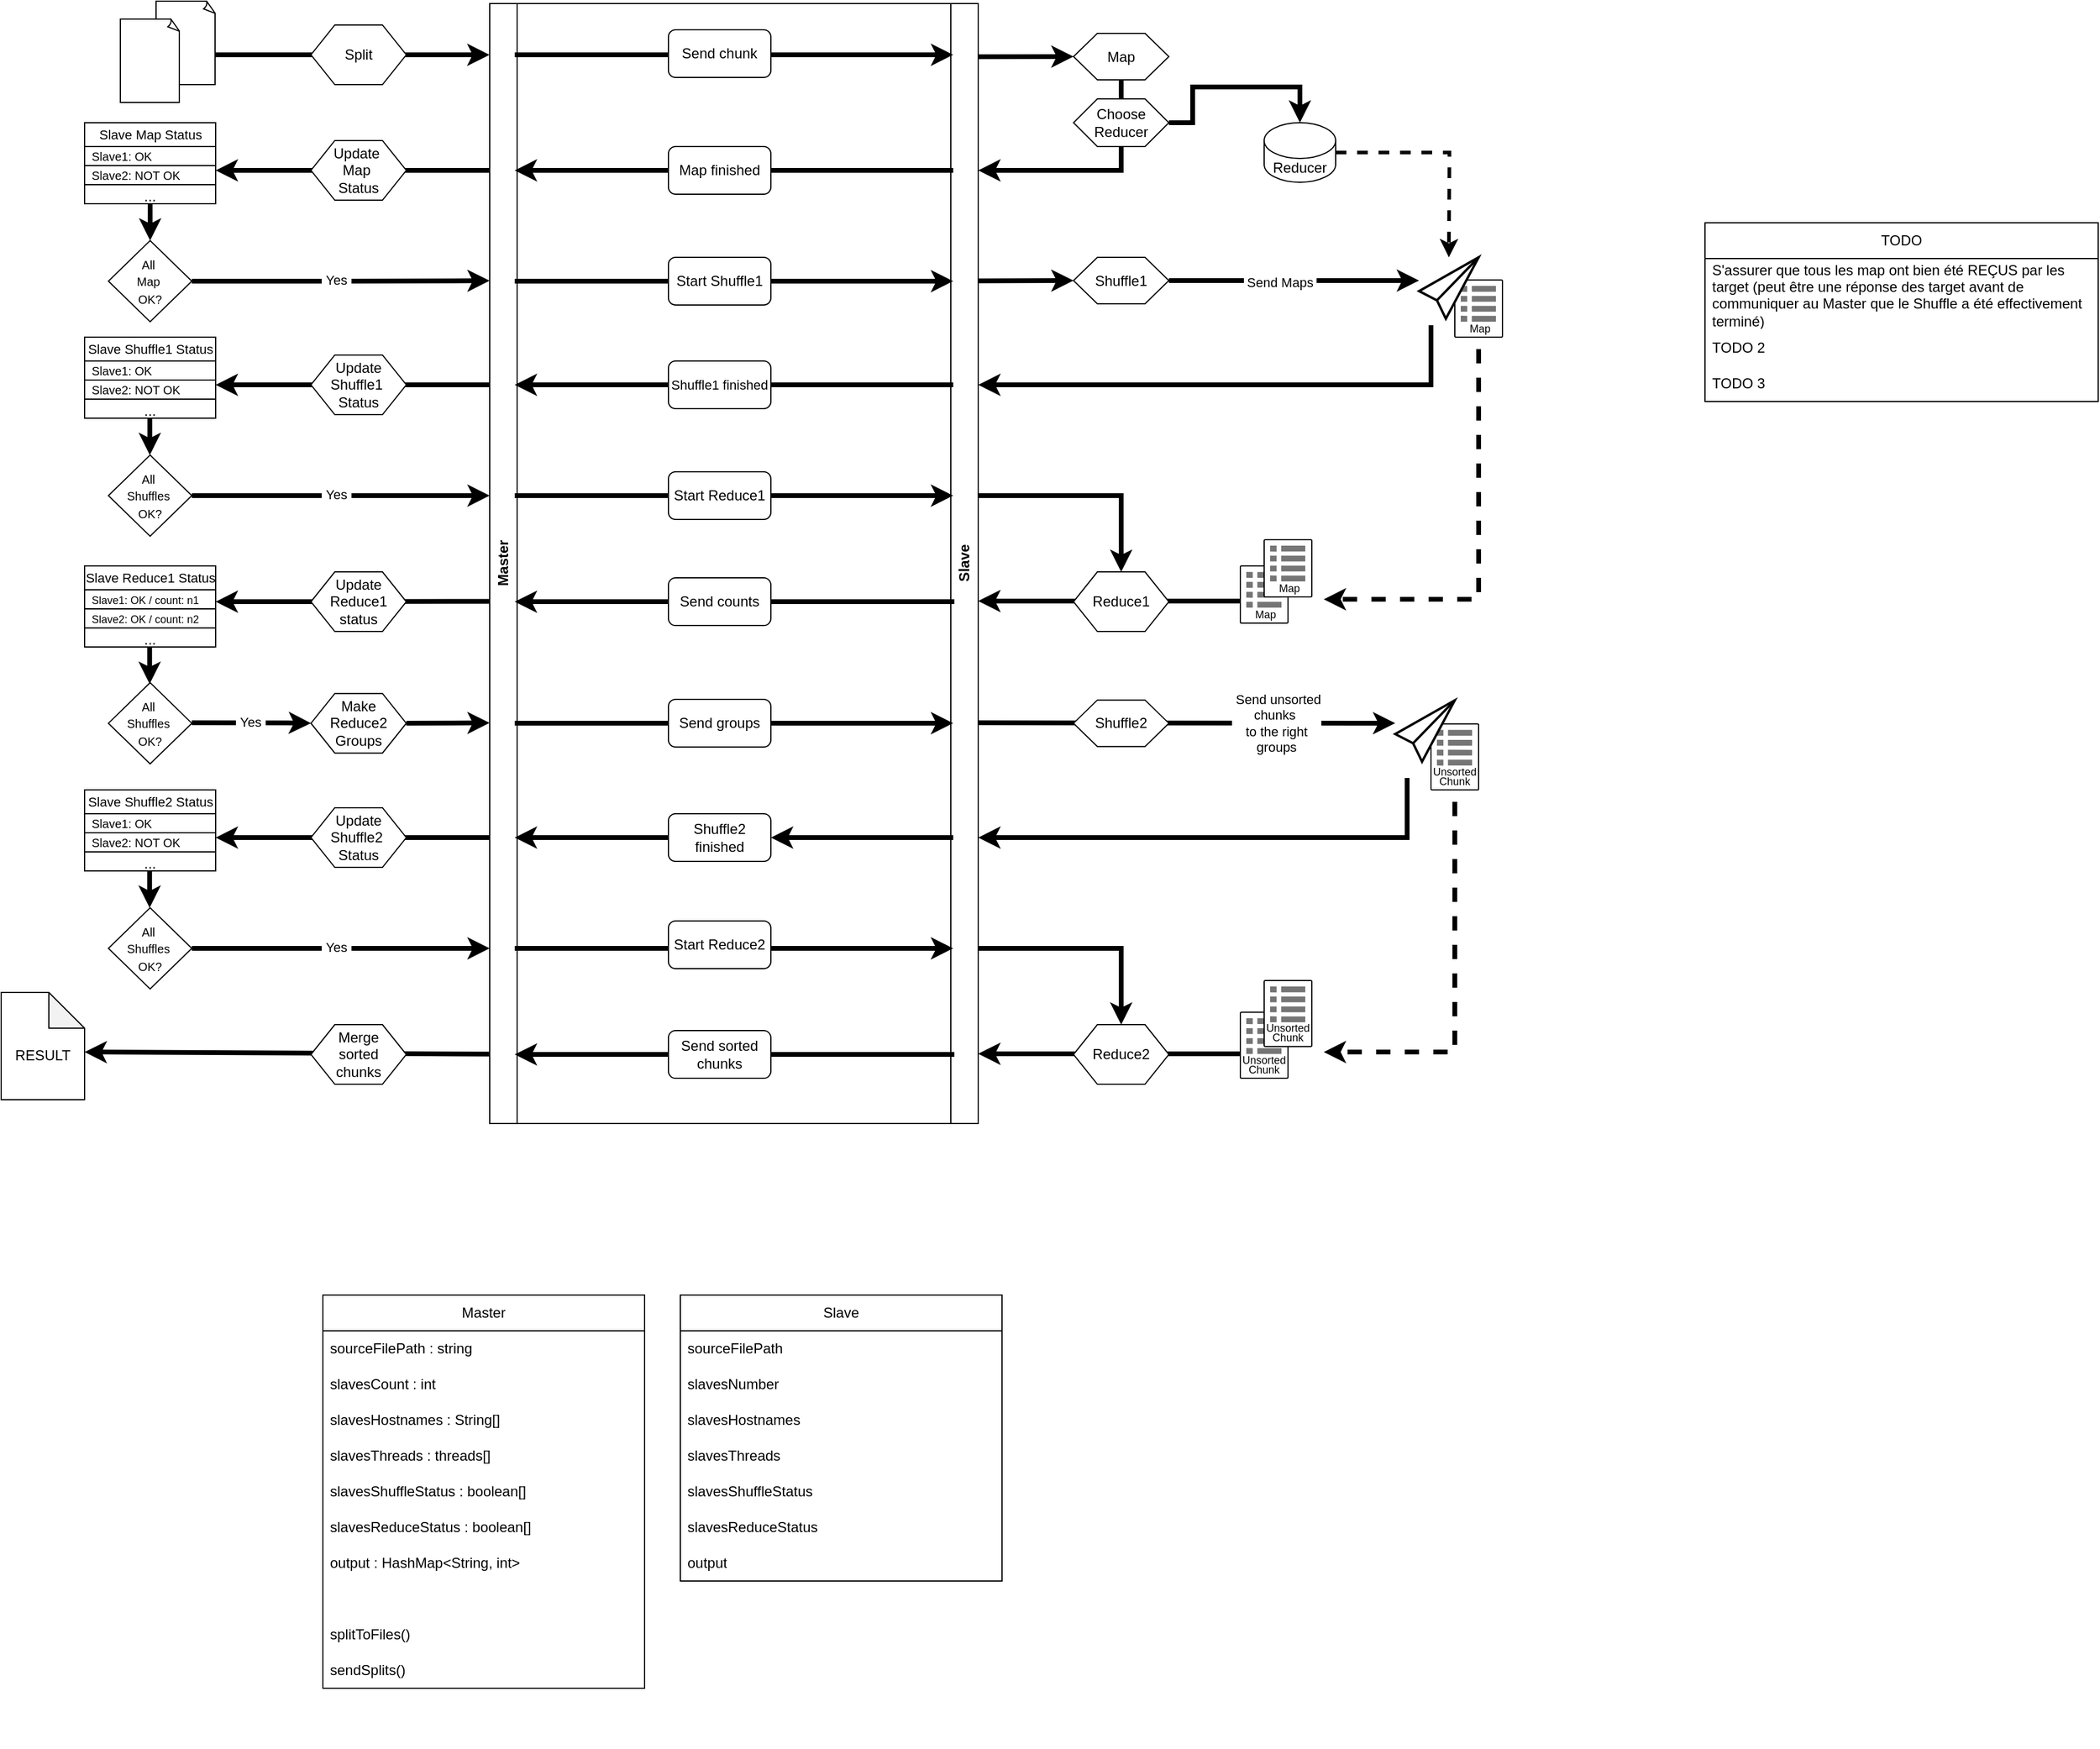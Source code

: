 <mxfile version="24.2.2" type="device">
  <diagram name="Page-1" id="cy9lTz2BtADd1XnLi5tj">
    <mxGraphModel dx="2261" dy="680" grid="1" gridSize="10" guides="1" tooltips="1" connect="1" arrows="1" fold="1" page="1" pageScale="1" pageWidth="827" pageHeight="1169" math="0" shadow="0">
      <root>
        <mxCell id="0" />
        <mxCell id="1" parent="0" />
        <mxCell id="sj1nmU6FJb1mizH8p0wp-8" value="Slave" style="swimlane;horizontal=0;whiteSpace=wrap;html=1;flipV=1;flipH=1;" vertex="1" parent="1">
          <mxGeometry x="240" y="340" width="400" height="940" as="geometry" />
        </mxCell>
        <mxCell id="sj1nmU6FJb1mizH8p0wp-7" value="Master" style="swimlane;horizontal=0;whiteSpace=wrap;html=1;" vertex="1" parent="sj1nmU6FJb1mizH8p0wp-8">
          <mxGeometry x="-10" width="410" height="940" as="geometry" />
        </mxCell>
        <mxCell id="sj1nmU6FJb1mizH8p0wp-9" value="" style="endArrow=classic;html=1;rounded=0;strokeWidth=4;" edge="1" parent="sj1nmU6FJb1mizH8p0wp-7">
          <mxGeometry width="50" height="50" relative="1" as="geometry">
            <mxPoint x="21" y="43" as="sourcePoint" />
            <mxPoint x="389" y="43" as="targetPoint" />
          </mxGeometry>
        </mxCell>
        <mxCell id="sj1nmU6FJb1mizH8p0wp-23" value="Send chunk" style="rounded=1;whiteSpace=wrap;html=1;" vertex="1" parent="sj1nmU6FJb1mizH8p0wp-7">
          <mxGeometry x="150" y="22" width="86" height="40" as="geometry" />
        </mxCell>
        <mxCell id="sj1nmU6FJb1mizH8p0wp-33" value="" style="endArrow=none;html=1;rounded=0;strokeWidth=4;startArrow=classic;startFill=1;endFill=0;" edge="1" parent="sj1nmU6FJb1mizH8p0wp-7">
          <mxGeometry width="50" height="50" relative="1" as="geometry">
            <mxPoint x="21" y="140" as="sourcePoint" />
            <mxPoint x="389" y="140" as="targetPoint" />
          </mxGeometry>
        </mxCell>
        <mxCell id="sj1nmU6FJb1mizH8p0wp-34" value="Map finished" style="rounded=1;whiteSpace=wrap;html=1;" vertex="1" parent="sj1nmU6FJb1mizH8p0wp-7">
          <mxGeometry x="150" y="120" width="86" height="40" as="geometry" />
        </mxCell>
        <mxCell id="sj1nmU6FJb1mizH8p0wp-204" value="" style="endArrow=classic;html=1;rounded=0;strokeWidth=4;" edge="1" parent="sj1nmU6FJb1mizH8p0wp-7">
          <mxGeometry width="50" height="50" relative="1" as="geometry">
            <mxPoint x="21" y="604" as="sourcePoint" />
            <mxPoint x="389" y="604" as="targetPoint" />
          </mxGeometry>
        </mxCell>
        <mxCell id="sj1nmU6FJb1mizH8p0wp-205" value="Send groups" style="rounded=1;whiteSpace=wrap;html=1;" vertex="1" parent="sj1nmU6FJb1mizH8p0wp-7">
          <mxGeometry x="150" y="584" width="86" height="40" as="geometry" />
        </mxCell>
        <mxCell id="sj1nmU6FJb1mizH8p0wp-237" value="" style="endArrow=classic;html=1;rounded=0;strokeWidth=4;" edge="1" parent="sj1nmU6FJb1mizH8p0wp-7">
          <mxGeometry width="50" height="50" relative="1" as="geometry">
            <mxPoint x="21" y="793" as="sourcePoint" />
            <mxPoint x="389" y="793" as="targetPoint" />
          </mxGeometry>
        </mxCell>
        <mxCell id="sj1nmU6FJb1mizH8p0wp-238" value="Start Reduce2" style="rounded=1;whiteSpace=wrap;html=1;" vertex="1" parent="sj1nmU6FJb1mizH8p0wp-7">
          <mxGeometry x="150" y="770" width="86" height="40" as="geometry" />
        </mxCell>
        <mxCell id="sj1nmU6FJb1mizH8p0wp-14" value="" style="endArrow=classic;html=1;rounded=0;strokeWidth=4;entryX=0.024;entryY=0.077;entryDx=0;entryDy=0;entryPerimeter=0;" edge="1" parent="1">
          <mxGeometry width="50" height="50" relative="1" as="geometry">
            <mxPoint y="383" as="sourcePoint" />
            <mxPoint x="229.84" y="383.03" as="targetPoint" />
          </mxGeometry>
        </mxCell>
        <mxCell id="sj1nmU6FJb1mizH8p0wp-27" value="Map" style="shape=hexagon;perimeter=hexagonPerimeter2;whiteSpace=wrap;html=1;fixedSize=1;" vertex="1" parent="1">
          <mxGeometry x="720" y="365" width="80" height="39" as="geometry" />
        </mxCell>
        <mxCell id="sj1nmU6FJb1mizH8p0wp-29" value="Split" style="shape=hexagon;perimeter=hexagonPerimeter2;whiteSpace=wrap;html=1;fixedSize=1;" vertex="1" parent="1">
          <mxGeometry x="80" y="358" width="80" height="50" as="geometry" />
        </mxCell>
        <mxCell id="sj1nmU6FJb1mizH8p0wp-31" value="" style="endArrow=classic;html=1;rounded=0;strokeWidth=4;entryX=0;entryY=0.5;entryDx=0;entryDy=0;" edge="1" parent="1" target="sj1nmU6FJb1mizH8p0wp-27">
          <mxGeometry width="50" height="50" relative="1" as="geometry">
            <mxPoint x="640" y="384.63" as="sourcePoint" />
            <mxPoint x="1008" y="384.63" as="targetPoint" />
          </mxGeometry>
        </mxCell>
        <mxCell id="sj1nmU6FJb1mizH8p0wp-32" value="" style="endArrow=classic;html=1;rounded=0;strokeWidth=4;exitX=0.5;exitY=1;exitDx=0;exitDy=0;" edge="1" parent="1" source="sj1nmU6FJb1mizH8p0wp-27">
          <mxGeometry width="50" height="50" relative="1" as="geometry">
            <mxPoint x="778" y="420" as="sourcePoint" />
            <mxPoint x="640" y="480" as="targetPoint" />
            <Array as="points">
              <mxPoint x="760" y="480" />
            </Array>
          </mxGeometry>
        </mxCell>
        <mxCell id="sj1nmU6FJb1mizH8p0wp-43" value="" style="endArrow=none;html=1;rounded=0;strokeWidth=4;startArrow=classic;startFill=1;endFill=0;" edge="1" parent="1">
          <mxGeometry width="50" height="50" relative="1" as="geometry">
            <mxPoint y="480" as="sourcePoint" />
            <mxPoint x="230" y="480" as="targetPoint" />
          </mxGeometry>
        </mxCell>
        <mxCell id="sj1nmU6FJb1mizH8p0wp-46" value="" style="endArrow=classic;html=1;rounded=0;strokeWidth=4;" edge="1" parent="1">
          <mxGeometry width="50" height="50" relative="1" as="geometry">
            <mxPoint x="251" y="573" as="sourcePoint" />
            <mxPoint x="619" y="573" as="targetPoint" />
          </mxGeometry>
        </mxCell>
        <mxCell id="sj1nmU6FJb1mizH8p0wp-47" value="Start Shuffle1" style="rounded=1;whiteSpace=wrap;html=1;" vertex="1" parent="1">
          <mxGeometry x="380" y="553" width="86" height="40" as="geometry" />
        </mxCell>
        <mxCell id="sj1nmU6FJb1mizH8p0wp-48" value="Choose Reducer" style="shape=hexagon;perimeter=hexagonPerimeter2;whiteSpace=wrap;html=1;fixedSize=1;" vertex="1" parent="1">
          <mxGeometry x="720" y="420" width="80" height="40" as="geometry" />
        </mxCell>
        <mxCell id="sj1nmU6FJb1mizH8p0wp-50" value="" style="endArrow=classic;html=1;rounded=0;strokeWidth=4;entryX=0;entryY=0.5;entryDx=0;entryDy=0;" edge="1" parent="1" target="sj1nmU6FJb1mizH8p0wp-51">
          <mxGeometry width="50" height="50" relative="1" as="geometry">
            <mxPoint x="640" y="572.71" as="sourcePoint" />
            <mxPoint x="720" y="573" as="targetPoint" />
          </mxGeometry>
        </mxCell>
        <mxCell id="sj1nmU6FJb1mizH8p0wp-108" style="edgeStyle=orthogonalEdgeStyle;rounded=0;orthogonalLoop=1;jettySize=auto;html=1;strokeWidth=4;" edge="1" parent="1" source="sj1nmU6FJb1mizH8p0wp-51">
          <mxGeometry relative="1" as="geometry">
            <mxPoint x="1010" y="572.5" as="targetPoint" />
          </mxGeometry>
        </mxCell>
        <mxCell id="sj1nmU6FJb1mizH8p0wp-109" value="&amp;nbsp;Send Maps&amp;nbsp;" style="edgeLabel;html=1;align=center;verticalAlign=middle;resizable=0;points=[];" vertex="1" connectable="0" parent="sj1nmU6FJb1mizH8p0wp-108">
          <mxGeometry x="-0.122" y="-1" relative="1" as="geometry">
            <mxPoint as="offset" />
          </mxGeometry>
        </mxCell>
        <mxCell id="sj1nmU6FJb1mizH8p0wp-51" value="Shuffle1" style="shape=hexagon;perimeter=hexagonPerimeter2;whiteSpace=wrap;html=1;fixedSize=1;" vertex="1" parent="1">
          <mxGeometry x="720" y="553" width="80" height="39" as="geometry" />
        </mxCell>
        <mxCell id="sj1nmU6FJb1mizH8p0wp-59" value="" style="endArrow=classic;html=1;rounded=0;strokeWidth=4;" edge="1" parent="1">
          <mxGeometry width="50" height="50" relative="1" as="geometry">
            <mxPoint x="860" y="841.47" as="sourcePoint" />
            <mxPoint x="640" y="841.47" as="targetPoint" />
          </mxGeometry>
        </mxCell>
        <mxCell id="sj1nmU6FJb1mizH8p0wp-61" value="Reduce1" style="shape=hexagon;perimeter=hexagonPerimeter2;whiteSpace=wrap;html=1;fixedSize=1;" vertex="1" parent="1">
          <mxGeometry x="720" y="817.06" width="80" height="50" as="geometry" />
        </mxCell>
        <mxCell id="sj1nmU6FJb1mizH8p0wp-64" value="" style="endArrow=none;html=1;rounded=0;strokeWidth=4;startArrow=classic;startFill=1;endFill=0;" edge="1" parent="1">
          <mxGeometry width="50" height="50" relative="1" as="geometry">
            <mxPoint x="251" y="842.06" as="sourcePoint" />
            <mxPoint x="620" y="842.06" as="targetPoint" />
          </mxGeometry>
        </mxCell>
        <mxCell id="sj1nmU6FJb1mizH8p0wp-63" value="Send counts" style="rounded=1;whiteSpace=wrap;html=1;" vertex="1" parent="1">
          <mxGeometry x="380" y="822.06" width="86" height="40" as="geometry" />
        </mxCell>
        <mxCell id="sj1nmU6FJb1mizH8p0wp-103" style="edgeStyle=orthogonalEdgeStyle;rounded=0;orthogonalLoop=1;jettySize=auto;html=1;entryX=0.5;entryY=0;entryDx=0;entryDy=0;strokeWidth=4;" edge="1" parent="1" source="sj1nmU6FJb1mizH8p0wp-89" target="sj1nmU6FJb1mizH8p0wp-101">
          <mxGeometry relative="1" as="geometry" />
        </mxCell>
        <mxCell id="sj1nmU6FJb1mizH8p0wp-89" value="&lt;font style=&quot;font-size: 11px;&quot;&gt;Slave Map Status&lt;/font&gt;" style="swimlane;fontStyle=0;childLayout=stackLayout;horizontal=1;startSize=20;fillColor=none;horizontalStack=0;resizeParent=1;resizeParentMax=0;resizeLast=0;collapsible=1;marginBottom=0;html=1;" vertex="1" parent="1">
          <mxGeometry x="-110" y="440" width="110" height="68" as="geometry" />
        </mxCell>
        <mxCell id="sj1nmU6FJb1mizH8p0wp-90" value="Slave1: OK" style="text;strokeColor=default;fillColor=none;align=left;verticalAlign=middle;spacingLeft=4;spacingRight=4;overflow=hidden;rotatable=0;points=[[0,0.5],[1,0.5]];portConstraint=eastwest;whiteSpace=wrap;html=1;fontSize=10;" vertex="1" parent="sj1nmU6FJb1mizH8p0wp-89">
          <mxGeometry y="20" width="110" height="16" as="geometry" />
        </mxCell>
        <mxCell id="sj1nmU6FJb1mizH8p0wp-91" value="Slave2: NOT OK" style="text;strokeColor=default;fillColor=none;align=left;verticalAlign=middle;spacingLeft=4;spacingRight=4;overflow=hidden;rotatable=0;points=[[0,0.5],[1,0.5]];portConstraint=eastwest;whiteSpace=wrap;html=1;fontSize=10;" vertex="1" parent="sj1nmU6FJb1mizH8p0wp-89">
          <mxGeometry y="36" width="110" height="16" as="geometry" />
        </mxCell>
        <mxCell id="sj1nmU6FJb1mizH8p0wp-92" value="..." style="text;strokeColor=default;fillColor=none;align=center;verticalAlign=middle;spacingLeft=4;spacingRight=4;overflow=hidden;rotatable=0;points=[[0,0.5],[1,0.5]];portConstraint=eastwest;whiteSpace=wrap;html=1;" vertex="1" parent="sj1nmU6FJb1mizH8p0wp-89">
          <mxGeometry y="52" width="110" height="16" as="geometry" />
        </mxCell>
        <mxCell id="sj1nmU6FJb1mizH8p0wp-67" value="Update&amp;nbsp;&lt;div&gt;Map&amp;nbsp;&lt;div&gt;Status&lt;/div&gt;&lt;/div&gt;" style="shape=hexagon;perimeter=hexagonPerimeter2;whiteSpace=wrap;html=1;fixedSize=1;" vertex="1" parent="1">
          <mxGeometry x="80" y="455" width="80" height="50" as="geometry" />
        </mxCell>
        <mxCell id="sj1nmU6FJb1mizH8p0wp-97" value="" style="endArrow=none;html=1;rounded=0;strokeWidth=4;startArrow=classic;startFill=1;endFill=0;" edge="1" parent="1">
          <mxGeometry width="50" height="50" relative="1" as="geometry">
            <mxPoint y="842.06" as="sourcePoint" />
            <mxPoint x="230" y="841.73" as="targetPoint" />
          </mxGeometry>
        </mxCell>
        <mxCell id="sj1nmU6FJb1mizH8p0wp-68" value="Update&lt;div&gt;Reduce1&lt;/div&gt;&lt;div&gt;status&lt;/div&gt;" style="shape=hexagon;perimeter=hexagonPerimeter2;whiteSpace=wrap;html=1;fixedSize=1;" vertex="1" parent="1">
          <mxGeometry x="80" y="817.06" width="80" height="50" as="geometry" />
        </mxCell>
        <mxCell id="sj1nmU6FJb1mizH8p0wp-101" value="&lt;font style=&quot;font-size: 10px;&quot;&gt;All&amp;nbsp;&lt;/font&gt;&lt;div&gt;&lt;font style=&quot;font-size: 10px;&quot;&gt;Map&amp;nbsp;&lt;/font&gt;&lt;/div&gt;&lt;div&gt;&lt;font style=&quot;font-size: 10px;&quot;&gt;OK?&lt;/font&gt;&lt;/div&gt;" style="rhombus;whiteSpace=wrap;html=1;verticalAlign=middle;" vertex="1" parent="1">
          <mxGeometry x="-90" y="538.93" width="70" height="68.13" as="geometry" />
        </mxCell>
        <mxCell id="sj1nmU6FJb1mizH8p0wp-104" style="edgeStyle=orthogonalEdgeStyle;rounded=0;orthogonalLoop=1;jettySize=auto;html=1;exitX=1;exitY=0.5;exitDx=0;exitDy=0;strokeWidth=4;" edge="1" parent="1" source="sj1nmU6FJb1mizH8p0wp-101">
          <mxGeometry relative="1" as="geometry">
            <mxPoint x="-10.0" y="572.625" as="sourcePoint" />
            <mxPoint x="230" y="572.63" as="targetPoint" />
          </mxGeometry>
        </mxCell>
        <mxCell id="sj1nmU6FJb1mizH8p0wp-105" value="&amp;nbsp;Yes&amp;nbsp;" style="edgeLabel;html=1;align=center;verticalAlign=middle;resizable=0;points=[];" vertex="1" connectable="0" parent="sj1nmU6FJb1mizH8p0wp-104">
          <mxGeometry x="-0.034" y="1" relative="1" as="geometry">
            <mxPoint as="offset" />
          </mxGeometry>
        </mxCell>
        <mxCell id="sj1nmU6FJb1mizH8p0wp-112" style="edgeStyle=orthogonalEdgeStyle;rounded=0;orthogonalLoop=1;jettySize=auto;html=1;strokeWidth=3;dashed=1;" edge="1" parent="1" source="sj1nmU6FJb1mizH8p0wp-106">
          <mxGeometry relative="1" as="geometry">
            <mxPoint x="1035" y="553" as="targetPoint" />
          </mxGeometry>
        </mxCell>
        <mxCell id="sj1nmU6FJb1mizH8p0wp-106" value="Reducer" style="shape=cylinder3;whiteSpace=wrap;html=1;boundedLbl=1;backgroundOutline=1;size=15;" vertex="1" parent="1">
          <mxGeometry x="880" y="440" width="60" height="50" as="geometry" />
        </mxCell>
        <mxCell id="sj1nmU6FJb1mizH8p0wp-107" style="edgeStyle=orthogonalEdgeStyle;rounded=0;orthogonalLoop=1;jettySize=auto;html=1;entryX=0.5;entryY=0;entryDx=0;entryDy=0;entryPerimeter=0;strokeWidth=4;" edge="1" parent="1" source="sj1nmU6FJb1mizH8p0wp-48" target="sj1nmU6FJb1mizH8p0wp-106">
          <mxGeometry relative="1" as="geometry">
            <Array as="points">
              <mxPoint x="820" y="440" />
              <mxPoint x="820" y="410" />
              <mxPoint x="910" y="410" />
            </Array>
          </mxGeometry>
        </mxCell>
        <mxCell id="sj1nmU6FJb1mizH8p0wp-113" value="" style="whiteSpace=wrap;html=1;shape=mxgraph.basic.document" vertex="1" parent="1">
          <mxGeometry x="-50" y="338" width="50" height="70" as="geometry" />
        </mxCell>
        <mxCell id="sj1nmU6FJb1mizH8p0wp-114" value="" style="whiteSpace=wrap;html=1;shape=mxgraph.basic.document" vertex="1" parent="1">
          <mxGeometry x="-80" y="353" width="50" height="70" as="geometry" />
        </mxCell>
        <mxCell id="sj1nmU6FJb1mizH8p0wp-176" style="edgeStyle=orthogonalEdgeStyle;rounded=0;orthogonalLoop=1;jettySize=auto;html=1;strokeWidth=4;" edge="1" parent="1">
          <mxGeometry relative="1" as="geometry">
            <mxPoint x="640" y="660" as="targetPoint" />
            <mxPoint x="1020" y="610" as="sourcePoint" />
            <Array as="points">
              <mxPoint x="1020" y="660" />
            </Array>
          </mxGeometry>
        </mxCell>
        <mxCell id="sj1nmU6FJb1mizH8p0wp-116" value="&lt;div&gt;&lt;font style=&quot;font-size: 9px;&quot;&gt;&lt;br&gt;&lt;/font&gt;&lt;/div&gt;&lt;font style=&quot;font-size: 9px;&quot;&gt;&lt;div&gt;&lt;font style=&quot;font-size: 9px;&quot;&gt;&lt;br&gt;&lt;/font&gt;&lt;/div&gt;&lt;div&gt;&lt;font style=&quot;font-size: 9px;&quot;&gt;&lt;br&gt;&lt;/font&gt;&lt;/div&gt;&lt;div&gt;&lt;font style=&quot;font-size: 9px;&quot;&gt;&lt;br&gt;&lt;/font&gt;&lt;/div&gt;&lt;div&gt;&lt;font style=&quot;font-size: 9px;&quot;&gt;&lt;br&gt;&lt;/font&gt;&lt;/div&gt;&lt;div&gt;&lt;font style=&quot;font-size: 9px;&quot;&gt;&lt;br&gt;&lt;/font&gt;&lt;/div&gt;&lt;div&gt;&lt;font style=&quot;font-size: 9px;&quot;&gt;&lt;br&gt;&lt;/font&gt;&lt;/div&gt;&lt;div&gt;&lt;font style=&quot;font-size: 9px;&quot;&gt;&lt;br&gt;&lt;/font&gt;&lt;/div&gt;&lt;div&gt;&lt;font style=&quot;font-size: 9px;&quot;&gt;&lt;br&gt;&lt;/font&gt;&lt;/div&gt;&lt;div&gt;&lt;font style=&quot;font-size: 9px;&quot;&gt;&lt;br&gt;&lt;/font&gt;&lt;/div&gt;&lt;div&gt;&lt;font style=&quot;font-size: 9px;&quot;&gt;&lt;br&gt;&lt;/font&gt;&lt;/div&gt;&lt;div&gt;&lt;font style=&quot;font-size: 9px;&quot;&gt;&lt;br&gt;&lt;/font&gt;&lt;/div&gt;&lt;div&gt;&lt;font style=&quot;font-size: 9px;&quot;&gt;&lt;br&gt;&lt;/font&gt;&lt;/div&gt;&amp;nbsp; &amp;nbsp; &amp;nbsp; &amp;nbsp; &amp;nbsp; &amp;nbsp; &amp;nbsp;Map&lt;/font&gt;" style="shadow=0;strokeWidth=1;rounded=1;absoluteArcSize=1;arcSize=2;labelPosition=center;verticalLabelPosition=middle;align=center;verticalAlign=bottom;spacingLeft=0;fontSize=12;whiteSpace=wrap;spacingBottom=-1;html=1;" vertex="1" parent="1">
          <mxGeometry x="1040" y="572" width="40" height="48" as="geometry" />
        </mxCell>
        <mxCell id="sj1nmU6FJb1mizH8p0wp-117" value="" style="sketch=0;dashed=0;connectable=0;html=1;fillColor=#757575;strokeColor=none;shape=mxgraph.gcp2.list;part=1;" vertex="1" parent="sj1nmU6FJb1mizH8p0wp-116">
          <mxGeometry x="0.5" width="29.5" height="30" relative="1" as="geometry">
            <mxPoint x="-15" y="5" as="offset" />
          </mxGeometry>
        </mxCell>
        <mxCell id="sj1nmU6FJb1mizH8p0wp-118" value="" style="html=1;verticalLabelPosition=bottom;align=center;labelBackgroundColor=#ffffff;verticalAlign=top;strokeWidth=2;strokeColor=#000000;shadow=0;dashed=0;shape=mxgraph.ios7.icons.pointer;" vertex="1" parent="1">
          <mxGeometry x="1010" y="553" width="50" height="51.5" as="geometry" />
        </mxCell>
        <mxCell id="sj1nmU6FJb1mizH8p0wp-121" value="Master" style="swimlane;fontStyle=0;childLayout=stackLayout;horizontal=1;startSize=30;horizontalStack=0;resizeParent=1;resizeParentMax=0;resizeLast=0;collapsible=1;marginBottom=0;whiteSpace=wrap;html=1;" vertex="1" parent="1">
          <mxGeometry x="90" y="1424" width="270" height="330" as="geometry">
            <mxRectangle x="100" y="810" width="80" height="30" as="alternateBounds" />
          </mxGeometry>
        </mxCell>
        <mxCell id="sj1nmU6FJb1mizH8p0wp-144" value="sourceFilePath : string" style="text;strokeColor=none;fillColor=none;align=left;verticalAlign=middle;spacingLeft=4;spacingRight=4;overflow=hidden;points=[[0,0.5],[1,0.5]];portConstraint=eastwest;rotatable=0;whiteSpace=wrap;html=1;" vertex="1" parent="sj1nmU6FJb1mizH8p0wp-121">
          <mxGeometry y="30" width="270" height="30" as="geometry" />
        </mxCell>
        <mxCell id="sj1nmU6FJb1mizH8p0wp-122" value="slavesCount : int" style="text;strokeColor=none;fillColor=none;align=left;verticalAlign=middle;spacingLeft=4;spacingRight=4;overflow=hidden;points=[[0,0.5],[1,0.5]];portConstraint=eastwest;rotatable=0;whiteSpace=wrap;html=1;" vertex="1" parent="sj1nmU6FJb1mizH8p0wp-121">
          <mxGeometry y="60" width="270" height="30" as="geometry" />
        </mxCell>
        <mxCell id="sj1nmU6FJb1mizH8p0wp-130" value="slavesHostnames : String[]" style="text;strokeColor=none;fillColor=none;align=left;verticalAlign=middle;spacingLeft=4;spacingRight=4;overflow=hidden;points=[[0,0.5],[1,0.5]];portConstraint=eastwest;rotatable=0;whiteSpace=wrap;html=1;" vertex="1" parent="sj1nmU6FJb1mizH8p0wp-121">
          <mxGeometry y="90" width="270" height="30" as="geometry" />
        </mxCell>
        <mxCell id="sj1nmU6FJb1mizH8p0wp-124" value="slavesThreads : threads[]" style="text;strokeColor=none;fillColor=none;align=left;verticalAlign=middle;spacingLeft=4;spacingRight=4;overflow=hidden;points=[[0,0.5],[1,0.5]];portConstraint=eastwest;rotatable=0;whiteSpace=wrap;html=1;" vertex="1" parent="sj1nmU6FJb1mizH8p0wp-121">
          <mxGeometry y="120" width="270" height="30" as="geometry" />
        </mxCell>
        <mxCell id="sj1nmU6FJb1mizH8p0wp-129" value="slavesShuffleStatus : boolean[]" style="text;strokeColor=none;fillColor=none;align=left;verticalAlign=middle;spacingLeft=4;spacingRight=4;overflow=hidden;points=[[0,0.5],[1,0.5]];portConstraint=eastwest;rotatable=0;whiteSpace=wrap;html=1;" vertex="1" parent="sj1nmU6FJb1mizH8p0wp-121">
          <mxGeometry y="150" width="270" height="30" as="geometry" />
        </mxCell>
        <mxCell id="sj1nmU6FJb1mizH8p0wp-128" value="slavesReduceStatus : boolean[]" style="text;strokeColor=none;fillColor=none;align=left;verticalAlign=middle;spacingLeft=4;spacingRight=4;overflow=hidden;points=[[0,0.5],[1,0.5]];portConstraint=eastwest;rotatable=0;whiteSpace=wrap;html=1;" vertex="1" parent="sj1nmU6FJb1mizH8p0wp-121">
          <mxGeometry y="180" width="270" height="30" as="geometry" />
        </mxCell>
        <mxCell id="sj1nmU6FJb1mizH8p0wp-127" value="output : HashMap&amp;lt;String, int&amp;gt;" style="text;strokeColor=none;fillColor=none;align=left;verticalAlign=middle;spacingLeft=4;spacingRight=4;overflow=hidden;points=[[0,0.5],[1,0.5]];portConstraint=eastwest;rotatable=0;whiteSpace=wrap;html=1;" vertex="1" parent="sj1nmU6FJb1mizH8p0wp-121">
          <mxGeometry y="210" width="270" height="30" as="geometry" />
        </mxCell>
        <mxCell id="sj1nmU6FJb1mizH8p0wp-153" style="text;strokeColor=none;fillColor=none;align=left;verticalAlign=middle;spacingLeft=4;spacingRight=4;overflow=hidden;points=[[0,0.5],[1,0.5]];portConstraint=eastwest;rotatable=0;whiteSpace=wrap;html=1;" vertex="1" parent="sj1nmU6FJb1mizH8p0wp-121">
          <mxGeometry y="240" width="270" height="30" as="geometry" />
        </mxCell>
        <mxCell id="sj1nmU6FJb1mizH8p0wp-154" value="splitToFiles()" style="text;strokeColor=none;fillColor=none;align=left;verticalAlign=middle;spacingLeft=4;spacingRight=4;overflow=hidden;points=[[0,0.5],[1,0.5]];portConstraint=eastwest;rotatable=0;whiteSpace=wrap;html=1;" vertex="1" parent="sj1nmU6FJb1mizH8p0wp-121">
          <mxGeometry y="270" width="270" height="30" as="geometry" />
        </mxCell>
        <mxCell id="sj1nmU6FJb1mizH8p0wp-155" value="sendSplits()" style="text;strokeColor=none;fillColor=none;align=left;verticalAlign=middle;spacingLeft=4;spacingRight=4;overflow=hidden;points=[[0,0.5],[1,0.5]];portConstraint=eastwest;rotatable=0;whiteSpace=wrap;html=1;" vertex="1" parent="sj1nmU6FJb1mizH8p0wp-121">
          <mxGeometry y="300" width="270" height="30" as="geometry" />
        </mxCell>
        <mxCell id="sj1nmU6FJb1mizH8p0wp-145" value="Slave" style="swimlane;fontStyle=0;childLayout=stackLayout;horizontal=1;startSize=30;horizontalStack=0;resizeParent=1;resizeParentMax=0;resizeLast=0;collapsible=1;marginBottom=0;whiteSpace=wrap;html=1;" vertex="1" parent="1">
          <mxGeometry x="390" y="1424" width="270" height="240" as="geometry">
            <mxRectangle x="100" y="810" width="80" height="30" as="alternateBounds" />
          </mxGeometry>
        </mxCell>
        <mxCell id="sj1nmU6FJb1mizH8p0wp-146" value="sourceFilePath" style="text;strokeColor=none;fillColor=none;align=left;verticalAlign=middle;spacingLeft=4;spacingRight=4;overflow=hidden;points=[[0,0.5],[1,0.5]];portConstraint=eastwest;rotatable=0;whiteSpace=wrap;html=1;" vertex="1" parent="sj1nmU6FJb1mizH8p0wp-145">
          <mxGeometry y="30" width="270" height="30" as="geometry" />
        </mxCell>
        <mxCell id="sj1nmU6FJb1mizH8p0wp-147" value="slavesNumber" style="text;strokeColor=none;fillColor=none;align=left;verticalAlign=middle;spacingLeft=4;spacingRight=4;overflow=hidden;points=[[0,0.5],[1,0.5]];portConstraint=eastwest;rotatable=0;whiteSpace=wrap;html=1;" vertex="1" parent="sj1nmU6FJb1mizH8p0wp-145">
          <mxGeometry y="60" width="270" height="30" as="geometry" />
        </mxCell>
        <mxCell id="sj1nmU6FJb1mizH8p0wp-148" value="slavesHostnames" style="text;strokeColor=none;fillColor=none;align=left;verticalAlign=middle;spacingLeft=4;spacingRight=4;overflow=hidden;points=[[0,0.5],[1,0.5]];portConstraint=eastwest;rotatable=0;whiteSpace=wrap;html=1;" vertex="1" parent="sj1nmU6FJb1mizH8p0wp-145">
          <mxGeometry y="90" width="270" height="30" as="geometry" />
        </mxCell>
        <mxCell id="sj1nmU6FJb1mizH8p0wp-149" value="slavesThreads" style="text;strokeColor=none;fillColor=none;align=left;verticalAlign=middle;spacingLeft=4;spacingRight=4;overflow=hidden;points=[[0,0.5],[1,0.5]];portConstraint=eastwest;rotatable=0;whiteSpace=wrap;html=1;" vertex="1" parent="sj1nmU6FJb1mizH8p0wp-145">
          <mxGeometry y="120" width="270" height="30" as="geometry" />
        </mxCell>
        <mxCell id="sj1nmU6FJb1mizH8p0wp-150" value="slavesShuffleStatus" style="text;strokeColor=none;fillColor=none;align=left;verticalAlign=middle;spacingLeft=4;spacingRight=4;overflow=hidden;points=[[0,0.5],[1,0.5]];portConstraint=eastwest;rotatable=0;whiteSpace=wrap;html=1;" vertex="1" parent="sj1nmU6FJb1mizH8p0wp-145">
          <mxGeometry y="150" width="270" height="30" as="geometry" />
        </mxCell>
        <mxCell id="sj1nmU6FJb1mizH8p0wp-151" value="slavesReduceStatus" style="text;strokeColor=none;fillColor=none;align=left;verticalAlign=middle;spacingLeft=4;spacingRight=4;overflow=hidden;points=[[0,0.5],[1,0.5]];portConstraint=eastwest;rotatable=0;whiteSpace=wrap;html=1;" vertex="1" parent="sj1nmU6FJb1mizH8p0wp-145">
          <mxGeometry y="180" width="270" height="30" as="geometry" />
        </mxCell>
        <mxCell id="sj1nmU6FJb1mizH8p0wp-152" value="output" style="text;strokeColor=none;fillColor=none;align=left;verticalAlign=middle;spacingLeft=4;spacingRight=4;overflow=hidden;points=[[0,0.5],[1,0.5]];portConstraint=eastwest;rotatable=0;whiteSpace=wrap;html=1;" vertex="1" parent="sj1nmU6FJb1mizH8p0wp-145">
          <mxGeometry y="210" width="270" height="30" as="geometry" />
        </mxCell>
        <mxCell id="sj1nmU6FJb1mizH8p0wp-158" value="" style="group" vertex="1" connectable="0" parent="1">
          <mxGeometry x="740" y="1424" width="660.78" height="380" as="geometry" />
        </mxCell>
        <mxCell id="sj1nmU6FJb1mizH8p0wp-156" value="" style="shape=image;verticalLabelPosition=bottom;labelBackgroundColor=default;verticalAlign=top;aspect=fixed;imageAspect=0;image=https://perso.telecom-paristech.fr/sharrock/courses/hadoop%20mapreduce%20from%20scratch/image1.png;" vertex="1" parent="sj1nmU6FJb1mizH8p0wp-158">
          <mxGeometry width="660" height="306.36" as="geometry" />
        </mxCell>
        <mxCell id="sj1nmU6FJb1mizH8p0wp-157" value="" style="shape=image;verticalLabelPosition=bottom;labelBackgroundColor=default;verticalAlign=top;aspect=fixed;imageAspect=0;image=https://perso.telecom-paristech.fr/sharrock/courses/hadoop%20mapreduce%20from%20scratch/image2.png;" vertex="1" parent="sj1nmU6FJb1mizH8p0wp-158">
          <mxGeometry y="300" width="660.78" height="80" as="geometry" />
        </mxCell>
        <mxCell id="sj1nmU6FJb1mizH8p0wp-159" value="" style="endArrow=none;html=1;rounded=0;strokeWidth=4;startArrow=classic;startFill=1;endFill=0;" edge="1" parent="1">
          <mxGeometry width="50" height="50" relative="1" as="geometry">
            <mxPoint x="251" y="660" as="sourcePoint" />
            <mxPoint x="619" y="660" as="targetPoint" />
          </mxGeometry>
        </mxCell>
        <mxCell id="sj1nmU6FJb1mizH8p0wp-160" value="&lt;font style=&quot;font-size: 11px;&quot;&gt;Shuffle1 finished&lt;/font&gt;" style="rounded=1;whiteSpace=wrap;html=1;" vertex="1" parent="1">
          <mxGeometry x="380" y="640" width="86" height="40" as="geometry" />
        </mxCell>
        <mxCell id="sj1nmU6FJb1mizH8p0wp-161" value="" style="endArrow=none;html=1;rounded=0;strokeWidth=4;startArrow=classic;startFill=1;endFill=0;" edge="1" parent="1">
          <mxGeometry width="50" height="50" relative="1" as="geometry">
            <mxPoint y="660" as="sourcePoint" />
            <mxPoint x="230" y="660" as="targetPoint" />
          </mxGeometry>
        </mxCell>
        <mxCell id="sj1nmU6FJb1mizH8p0wp-162" value="" style="endArrow=classic;html=1;rounded=0;strokeWidth=4;" edge="1" parent="1">
          <mxGeometry width="50" height="50" relative="1" as="geometry">
            <mxPoint x="251" y="753" as="sourcePoint" />
            <mxPoint x="619" y="753" as="targetPoint" />
          </mxGeometry>
        </mxCell>
        <mxCell id="sj1nmU6FJb1mizH8p0wp-163" value="Start Reduce1" style="rounded=1;whiteSpace=wrap;html=1;" vertex="1" parent="1">
          <mxGeometry x="380" y="733" width="86" height="40" as="geometry" />
        </mxCell>
        <mxCell id="sj1nmU6FJb1mizH8p0wp-164" value="&lt;font style=&quot;font-size: 11px;&quot;&gt;Slave Shuffle1 Status&lt;/font&gt;" style="swimlane;fontStyle=0;childLayout=stackLayout;horizontal=1;startSize=20;fillColor=none;horizontalStack=0;resizeParent=1;resizeParentMax=0;resizeLast=0;collapsible=1;marginBottom=0;html=1;" vertex="1" parent="1">
          <mxGeometry x="-110" y="620" width="110" height="68" as="geometry" />
        </mxCell>
        <mxCell id="sj1nmU6FJb1mizH8p0wp-165" value="Slave1: OK" style="text;strokeColor=default;fillColor=none;align=left;verticalAlign=middle;spacingLeft=4;spacingRight=4;overflow=hidden;rotatable=0;points=[[0,0.5],[1,0.5]];portConstraint=eastwest;whiteSpace=wrap;html=1;fontSize=10;" vertex="1" parent="sj1nmU6FJb1mizH8p0wp-164">
          <mxGeometry y="20" width="110" height="16" as="geometry" />
        </mxCell>
        <mxCell id="sj1nmU6FJb1mizH8p0wp-166" value="Slave2: NOT OK" style="text;strokeColor=default;fillColor=none;align=left;verticalAlign=middle;spacingLeft=4;spacingRight=4;overflow=hidden;rotatable=0;points=[[0,0.5],[1,0.5]];portConstraint=eastwest;whiteSpace=wrap;html=1;fontSize=10;" vertex="1" parent="sj1nmU6FJb1mizH8p0wp-164">
          <mxGeometry y="36" width="110" height="16" as="geometry" />
        </mxCell>
        <mxCell id="sj1nmU6FJb1mizH8p0wp-167" value="..." style="text;strokeColor=default;fillColor=none;align=center;verticalAlign=middle;spacingLeft=4;spacingRight=4;overflow=hidden;rotatable=0;points=[[0,0.5],[1,0.5]];portConstraint=eastwest;whiteSpace=wrap;html=1;" vertex="1" parent="sj1nmU6FJb1mizH8p0wp-164">
          <mxGeometry y="52" width="110" height="16" as="geometry" />
        </mxCell>
        <mxCell id="sj1nmU6FJb1mizH8p0wp-168" value="Update Shuffle1&amp;nbsp;&lt;div&gt;Status&lt;/div&gt;" style="shape=hexagon;perimeter=hexagonPerimeter2;whiteSpace=wrap;html=1;fixedSize=1;" vertex="1" parent="1">
          <mxGeometry x="80" y="635" width="80" height="50" as="geometry" />
        </mxCell>
        <mxCell id="sj1nmU6FJb1mizH8p0wp-169" value="&lt;font style=&quot;font-size: 10px;&quot;&gt;All&amp;nbsp;&lt;/font&gt;&lt;div&gt;&lt;font style=&quot;font-size: 10px;&quot;&gt;Shuffles&amp;nbsp;&lt;/font&gt;&lt;/div&gt;&lt;div&gt;&lt;font style=&quot;font-size: 10px;&quot;&gt;OK?&lt;/font&gt;&lt;/div&gt;" style="rhombus;whiteSpace=wrap;html=1;verticalAlign=middle;" vertex="1" parent="1">
          <mxGeometry x="-90" y="718.93" width="70" height="68.13" as="geometry" />
        </mxCell>
        <mxCell id="sj1nmU6FJb1mizH8p0wp-170" style="edgeStyle=orthogonalEdgeStyle;rounded=0;orthogonalLoop=1;jettySize=auto;html=1;exitX=1;exitY=0.5;exitDx=0;exitDy=0;strokeWidth=4;entryX=0;entryY=0.402;entryDx=0;entryDy=0;entryPerimeter=0;" edge="1" parent="1" source="sj1nmU6FJb1mizH8p0wp-169">
          <mxGeometry relative="1" as="geometry">
            <mxPoint x="230" y="753" as="targetPoint" />
          </mxGeometry>
        </mxCell>
        <mxCell id="sj1nmU6FJb1mizH8p0wp-171" value="&amp;nbsp;Yes&amp;nbsp;" style="edgeLabel;html=1;align=center;verticalAlign=middle;resizable=0;points=[];" vertex="1" connectable="0" parent="sj1nmU6FJb1mizH8p0wp-170">
          <mxGeometry x="-0.034" y="1" relative="1" as="geometry">
            <mxPoint as="offset" />
          </mxGeometry>
        </mxCell>
        <mxCell id="sj1nmU6FJb1mizH8p0wp-175" style="edgeStyle=orthogonalEdgeStyle;rounded=0;orthogonalLoop=1;jettySize=auto;html=1;entryX=0.5;entryY=0;entryDx=0;entryDy=0;strokeWidth=4;" edge="1" parent="1">
          <mxGeometry relative="1" as="geometry">
            <mxPoint x="-55.27" y="688" as="sourcePoint" />
            <mxPoint x="-55.27" y="719" as="targetPoint" />
          </mxGeometry>
        </mxCell>
        <mxCell id="sj1nmU6FJb1mizH8p0wp-183" value="TODO" style="swimlane;fontStyle=0;childLayout=stackLayout;horizontal=1;startSize=30;horizontalStack=0;resizeParent=1;resizeParentMax=0;resizeLast=0;collapsible=1;marginBottom=0;whiteSpace=wrap;html=1;" vertex="1" parent="1">
          <mxGeometry x="1250" y="524" width="330" height="150" as="geometry" />
        </mxCell>
        <mxCell id="sj1nmU6FJb1mizH8p0wp-184" value="S&#39;assurer que tous les map ont bien été REÇUS par les target (peut être une réponse des target avant de communiquer au Master que le Shuffle a été effectivement terminé)" style="text;strokeColor=none;fillColor=none;align=left;verticalAlign=middle;spacingLeft=4;spacingRight=4;overflow=hidden;points=[[0,0.5],[1,0.5]];portConstraint=eastwest;rotatable=0;whiteSpace=wrap;html=1;" vertex="1" parent="sj1nmU6FJb1mizH8p0wp-183">
          <mxGeometry y="30" width="330" height="60" as="geometry" />
        </mxCell>
        <mxCell id="sj1nmU6FJb1mizH8p0wp-185" value="TODO 2" style="text;strokeColor=none;fillColor=none;align=left;verticalAlign=middle;spacingLeft=4;spacingRight=4;overflow=hidden;points=[[0,0.5],[1,0.5]];portConstraint=eastwest;rotatable=0;whiteSpace=wrap;html=1;" vertex="1" parent="sj1nmU6FJb1mizH8p0wp-183">
          <mxGeometry y="90" width="330" height="30" as="geometry" />
        </mxCell>
        <mxCell id="sj1nmU6FJb1mizH8p0wp-186" value="TODO 3" style="text;strokeColor=none;fillColor=none;align=left;verticalAlign=middle;spacingLeft=4;spacingRight=4;overflow=hidden;points=[[0,0.5],[1,0.5]];portConstraint=eastwest;rotatable=0;whiteSpace=wrap;html=1;" vertex="1" parent="sj1nmU6FJb1mizH8p0wp-183">
          <mxGeometry y="120" width="330" height="30" as="geometry" />
        </mxCell>
        <mxCell id="sj1nmU6FJb1mizH8p0wp-187" style="edgeStyle=orthogonalEdgeStyle;rounded=0;orthogonalLoop=1;jettySize=auto;html=1;strokeWidth=4;dashed=1;" edge="1" parent="1">
          <mxGeometry relative="1" as="geometry">
            <mxPoint x="930" y="840" as="targetPoint" />
            <mxPoint x="1060" y="630" as="sourcePoint" />
            <Array as="points">
              <mxPoint x="1060" y="840" />
            </Array>
          </mxGeometry>
        </mxCell>
        <mxCell id="sj1nmU6FJb1mizH8p0wp-188" value="&lt;div&gt;&lt;font style=&quot;font-size: 9px;&quot;&gt;&lt;br&gt;&lt;/font&gt;&lt;/div&gt;&lt;font style=&quot;font-size: 9px;&quot;&gt;&lt;div&gt;&lt;font style=&quot;font-size: 9px;&quot;&gt;&lt;br&gt;&lt;/font&gt;&lt;/div&gt;&lt;div&gt;&lt;font style=&quot;font-size: 9px;&quot;&gt;&lt;br&gt;&lt;/font&gt;&lt;/div&gt;&lt;div&gt;&lt;font style=&quot;font-size: 9px;&quot;&gt;&lt;br&gt;&lt;/font&gt;&lt;/div&gt;&lt;div&gt;&lt;font style=&quot;font-size: 9px;&quot;&gt;&lt;br&gt;&lt;/font&gt;&lt;/div&gt;&lt;div&gt;&lt;font style=&quot;font-size: 9px;&quot;&gt;&lt;br&gt;&lt;/font&gt;&lt;/div&gt;&lt;div&gt;&lt;font style=&quot;font-size: 9px;&quot;&gt;&lt;br&gt;&lt;/font&gt;&lt;/div&gt;&lt;div&gt;&lt;font style=&quot;font-size: 9px;&quot;&gt;&lt;br&gt;&lt;/font&gt;&lt;/div&gt;&lt;div&gt;&lt;font style=&quot;font-size: 9px;&quot;&gt;&lt;br&gt;&lt;/font&gt;&lt;/div&gt;&lt;div&gt;&lt;font style=&quot;font-size: 9px;&quot;&gt;&lt;br&gt;&lt;/font&gt;&lt;/div&gt;&lt;div&gt;&lt;font style=&quot;font-size: 9px;&quot;&gt;&lt;br&gt;&lt;/font&gt;&lt;/div&gt;&lt;div&gt;&lt;font style=&quot;font-size: 9px;&quot;&gt;&lt;br&gt;&lt;/font&gt;&lt;/div&gt;&lt;div&gt;&lt;font style=&quot;font-size: 9px;&quot;&gt;&lt;br&gt;&lt;/font&gt;&lt;/div&gt;&amp;nbsp; &amp;nbsp; &amp;nbsp; &amp;nbsp; &amp;nbsp; &amp;nbsp; &amp;nbsp;Map&lt;/font&gt;" style="shadow=0;strokeWidth=1;rounded=1;absoluteArcSize=1;arcSize=2;labelPosition=center;verticalLabelPosition=middle;align=center;verticalAlign=bottom;spacingLeft=0;fontSize=12;whiteSpace=wrap;spacingBottom=-1;html=1;" vertex="1" parent="1">
          <mxGeometry x="860" y="812.06" width="40" height="48" as="geometry" />
        </mxCell>
        <mxCell id="sj1nmU6FJb1mizH8p0wp-189" value="" style="sketch=0;dashed=0;connectable=0;html=1;fillColor=#757575;strokeColor=none;shape=mxgraph.gcp2.list;part=1;" vertex="1" parent="sj1nmU6FJb1mizH8p0wp-188">
          <mxGeometry x="0.5" width="29.5" height="30" relative="1" as="geometry">
            <mxPoint x="-15" y="5" as="offset" />
          </mxGeometry>
        </mxCell>
        <mxCell id="sj1nmU6FJb1mizH8p0wp-190" value="&lt;div&gt;&lt;font style=&quot;font-size: 9px;&quot;&gt;&lt;br&gt;&lt;/font&gt;&lt;/div&gt;&lt;font style=&quot;font-size: 9px;&quot;&gt;&lt;div&gt;&lt;font style=&quot;font-size: 9px;&quot;&gt;&lt;br&gt;&lt;/font&gt;&lt;/div&gt;&lt;div&gt;&lt;font style=&quot;font-size: 9px;&quot;&gt;&lt;br&gt;&lt;/font&gt;&lt;/div&gt;&lt;div&gt;&lt;font style=&quot;font-size: 9px;&quot;&gt;&lt;br&gt;&lt;/font&gt;&lt;/div&gt;&lt;div&gt;&lt;font style=&quot;font-size: 9px;&quot;&gt;&lt;br&gt;&lt;/font&gt;&lt;/div&gt;&lt;div&gt;&lt;font style=&quot;font-size: 9px;&quot;&gt;&lt;br&gt;&lt;/font&gt;&lt;/div&gt;&lt;div&gt;&lt;font style=&quot;font-size: 9px;&quot;&gt;&lt;br&gt;&lt;/font&gt;&lt;/div&gt;&lt;div&gt;&lt;font style=&quot;font-size: 9px;&quot;&gt;&lt;br&gt;&lt;/font&gt;&lt;/div&gt;&lt;div&gt;&lt;font style=&quot;font-size: 9px;&quot;&gt;&lt;br&gt;&lt;/font&gt;&lt;/div&gt;&lt;div&gt;&lt;font style=&quot;font-size: 9px;&quot;&gt;&lt;br&gt;&lt;/font&gt;&lt;/div&gt;&lt;div&gt;&lt;font style=&quot;font-size: 9px;&quot;&gt;&lt;br&gt;&lt;/font&gt;&lt;/div&gt;&lt;div&gt;&lt;font style=&quot;font-size: 9px;&quot;&gt;&lt;br&gt;&lt;/font&gt;&lt;/div&gt;&lt;div&gt;&lt;font style=&quot;font-size: 9px;&quot;&gt;&lt;br&gt;&lt;/font&gt;&lt;/div&gt;&amp;nbsp; &amp;nbsp; &amp;nbsp; &amp;nbsp; &amp;nbsp; &amp;nbsp; &amp;nbsp;Map&lt;/font&gt;" style="shadow=0;strokeWidth=1;rounded=1;absoluteArcSize=1;arcSize=2;labelPosition=center;verticalLabelPosition=middle;align=center;verticalAlign=bottom;spacingLeft=0;fontSize=12;whiteSpace=wrap;spacingBottom=-1;html=1;" vertex="1" parent="1">
          <mxGeometry x="880" y="790" width="40" height="48" as="geometry" />
        </mxCell>
        <mxCell id="sj1nmU6FJb1mizH8p0wp-191" value="" style="sketch=0;dashed=0;connectable=0;html=1;fillColor=#757575;strokeColor=none;shape=mxgraph.gcp2.list;part=1;" vertex="1" parent="sj1nmU6FJb1mizH8p0wp-190">
          <mxGeometry x="0.5" width="29.5" height="30" relative="1" as="geometry">
            <mxPoint x="-15" y="5" as="offset" />
          </mxGeometry>
        </mxCell>
        <mxCell id="sj1nmU6FJb1mizH8p0wp-192" value="" style="endArrow=classic;html=1;rounded=0;strokeWidth=4;entryX=0.5;entryY=0;entryDx=0;entryDy=0;" edge="1" parent="1" target="sj1nmU6FJb1mizH8p0wp-61">
          <mxGeometry width="50" height="50" relative="1" as="geometry">
            <mxPoint x="640" y="753" as="sourcePoint" />
            <mxPoint x="880" y="780" as="targetPoint" />
            <Array as="points">
              <mxPoint x="760" y="753" />
              <mxPoint x="760" y="760" />
            </Array>
          </mxGeometry>
        </mxCell>
        <mxCell id="sj1nmU6FJb1mizH8p0wp-194" value="&lt;font style=&quot;font-size: 11px;&quot;&gt;Slave Reduce1 Status&lt;/font&gt;" style="swimlane;fontStyle=0;childLayout=stackLayout;horizontal=1;startSize=20;fillColor=none;horizontalStack=0;resizeParent=1;resizeParentMax=0;resizeLast=0;collapsible=1;marginBottom=0;html=1;" vertex="1" parent="1">
          <mxGeometry x="-110" y="812.06" width="110" height="68" as="geometry" />
        </mxCell>
        <mxCell id="sj1nmU6FJb1mizH8p0wp-195" value="&lt;font style=&quot;font-size: 9px;&quot;&gt;Slave1: OK / count: n1&lt;/font&gt;" style="text;strokeColor=default;fillColor=none;align=left;verticalAlign=middle;spacingLeft=4;spacingRight=4;overflow=hidden;rotatable=0;points=[[0,0.5],[1,0.5]];portConstraint=eastwest;whiteSpace=wrap;html=1;fontSize=10;" vertex="1" parent="sj1nmU6FJb1mizH8p0wp-194">
          <mxGeometry y="20" width="110" height="16" as="geometry" />
        </mxCell>
        <mxCell id="sj1nmU6FJb1mizH8p0wp-196" value="&lt;span style=&quot;font-size: 9px;&quot;&gt;Slave2: OK / count: n2&lt;/span&gt;" style="text;strokeColor=default;fillColor=none;align=left;verticalAlign=middle;spacingLeft=4;spacingRight=4;overflow=hidden;rotatable=0;points=[[0,0.5],[1,0.5]];portConstraint=eastwest;whiteSpace=wrap;html=1;fontSize=10;" vertex="1" parent="sj1nmU6FJb1mizH8p0wp-194">
          <mxGeometry y="36" width="110" height="16" as="geometry" />
        </mxCell>
        <mxCell id="sj1nmU6FJb1mizH8p0wp-197" value="..." style="text;strokeColor=default;fillColor=none;align=center;verticalAlign=middle;spacingLeft=4;spacingRight=4;overflow=hidden;rotatable=0;points=[[0,0.5],[1,0.5]];portConstraint=eastwest;whiteSpace=wrap;html=1;" vertex="1" parent="sj1nmU6FJb1mizH8p0wp-194">
          <mxGeometry y="52" width="110" height="16" as="geometry" />
        </mxCell>
        <mxCell id="sj1nmU6FJb1mizH8p0wp-198" value="&lt;font style=&quot;font-size: 10px;&quot;&gt;All&amp;nbsp;&lt;/font&gt;&lt;div&gt;&lt;font style=&quot;font-size: 10px;&quot;&gt;Shuffles&amp;nbsp;&lt;/font&gt;&lt;/div&gt;&lt;div&gt;&lt;font style=&quot;font-size: 10px;&quot;&gt;OK?&lt;/font&gt;&lt;/div&gt;" style="rhombus;whiteSpace=wrap;html=1;verticalAlign=middle;" vertex="1" parent="1">
          <mxGeometry x="-90" y="910" width="70" height="68.13" as="geometry" />
        </mxCell>
        <mxCell id="sj1nmU6FJb1mizH8p0wp-199" style="edgeStyle=orthogonalEdgeStyle;rounded=0;orthogonalLoop=1;jettySize=auto;html=1;exitX=1;exitY=0.5;exitDx=0;exitDy=0;strokeWidth=4;" edge="1" parent="1">
          <mxGeometry relative="1" as="geometry">
            <mxPoint x="80" y="944" as="targetPoint" />
            <mxPoint x="-20" y="943.66" as="sourcePoint" />
            <Array as="points">
              <mxPoint x="60" y="944" />
            </Array>
          </mxGeometry>
        </mxCell>
        <mxCell id="sj1nmU6FJb1mizH8p0wp-200" value="&amp;nbsp;Yes&amp;nbsp;" style="edgeLabel;html=1;align=center;verticalAlign=middle;resizable=0;points=[];" vertex="1" connectable="0" parent="sj1nmU6FJb1mizH8p0wp-199">
          <mxGeometry x="-0.034" y="1" relative="1" as="geometry">
            <mxPoint as="offset" />
          </mxGeometry>
        </mxCell>
        <mxCell id="sj1nmU6FJb1mizH8p0wp-201" value="Make&lt;div&gt;Reduce2&lt;/div&gt;&lt;div&gt;Groups&lt;/div&gt;" style="shape=hexagon;perimeter=hexagonPerimeter2;whiteSpace=wrap;html=1;fixedSize=1;" vertex="1" parent="1">
          <mxGeometry x="80" y="919.07" width="80" height="50" as="geometry" />
        </mxCell>
        <mxCell id="sj1nmU6FJb1mizH8p0wp-202" style="edgeStyle=orthogonalEdgeStyle;rounded=0;orthogonalLoop=1;jettySize=auto;html=1;entryX=0.5;entryY=0;entryDx=0;entryDy=0;strokeWidth=4;" edge="1" parent="1">
          <mxGeometry relative="1" as="geometry">
            <mxPoint x="-55.4" y="880.06" as="sourcePoint" />
            <mxPoint x="-55.4" y="911.06" as="targetPoint" />
          </mxGeometry>
        </mxCell>
        <mxCell id="sj1nmU6FJb1mizH8p0wp-203" value="" style="endArrow=classic;html=1;rounded=0;strokeWidth=4;exitX=1;exitY=0.5;exitDx=0;exitDy=0;" edge="1" parent="1">
          <mxGeometry width="50" height="50" relative="1" as="geometry">
            <mxPoint x="160.0" y="943.99" as="sourcePoint" />
            <mxPoint x="230" y="943.74" as="targetPoint" />
          </mxGeometry>
        </mxCell>
        <mxCell id="sj1nmU6FJb1mizH8p0wp-207" value="&lt;div style=&quot;line-height: 110%;&quot;&gt;&lt;span style=&quot;font-size: 9px; background-color: initial;&quot;&gt;Unsorted&lt;/span&gt;&lt;br&gt;&lt;/div&gt;&lt;div style=&quot;line-height: 10%;&quot;&gt;&lt;font style=&quot;font-size: 9px;&quot;&gt;Chunk&lt;/font&gt;&lt;/div&gt;" style="shadow=0;strokeWidth=1;rounded=1;absoluteArcSize=1;arcSize=2;labelPosition=center;verticalLabelPosition=middle;align=center;verticalAlign=bottom;spacingLeft=0;fontSize=12;whiteSpace=wrap;spacingBottom=2;html=1;" vertex="1" parent="1">
          <mxGeometry x="1020" y="944.57" width="40" height="55.43" as="geometry" />
        </mxCell>
        <mxCell id="sj1nmU6FJb1mizH8p0wp-208" value="" style="sketch=0;dashed=0;connectable=0;html=1;fillColor=#757575;strokeColor=none;shape=mxgraph.gcp2.list;part=1;" vertex="1" parent="sj1nmU6FJb1mizH8p0wp-207">
          <mxGeometry x="0.5" width="29.5" height="30" relative="1" as="geometry">
            <mxPoint x="-15" y="5" as="offset" />
          </mxGeometry>
        </mxCell>
        <mxCell id="sj1nmU6FJb1mizH8p0wp-211" value="" style="endArrow=classic;html=1;rounded=0;strokeWidth=4;" edge="1" parent="1">
          <mxGeometry width="50" height="50" relative="1" as="geometry">
            <mxPoint x="640" y="943.63" as="sourcePoint" />
            <mxPoint x="990" y="944" as="targetPoint" />
          </mxGeometry>
        </mxCell>
        <mxCell id="sj1nmU6FJb1mizH8p0wp-219" value="&amp;nbsp;Send unsorted&lt;div&gt;chunks&amp;nbsp;&lt;/div&gt;&lt;div&gt;to the right&lt;/div&gt;&lt;div&gt;groups&lt;/div&gt;" style="edgeLabel;html=1;align=center;verticalAlign=middle;resizable=0;points=[];" vertex="1" connectable="0" parent="sj1nmU6FJb1mizH8p0wp-211">
          <mxGeometry x="0.477" y="-1" relative="1" as="geometry">
            <mxPoint x="-9" y="-1" as="offset" />
          </mxGeometry>
        </mxCell>
        <mxCell id="sj1nmU6FJb1mizH8p0wp-212" value="Shuffle2" style="shape=hexagon;perimeter=hexagonPerimeter2;whiteSpace=wrap;html=1;fixedSize=1;" vertex="1" parent="1">
          <mxGeometry x="720" y="924.57" width="80" height="39" as="geometry" />
        </mxCell>
        <mxCell id="sj1nmU6FJb1mizH8p0wp-222" value="" style="html=1;verticalLabelPosition=bottom;align=center;labelBackgroundColor=#ffffff;verticalAlign=top;strokeWidth=2;strokeColor=#000000;shadow=0;dashed=0;shape=mxgraph.ios7.icons.pointer;" vertex="1" parent="1">
          <mxGeometry x="990" y="924.79" width="50" height="51.5" as="geometry" />
        </mxCell>
        <mxCell id="sj1nmU6FJb1mizH8p0wp-223" style="edgeStyle=orthogonalEdgeStyle;rounded=0;orthogonalLoop=1;jettySize=auto;html=1;strokeWidth=4;" edge="1" parent="1">
          <mxGeometry relative="1" as="geometry">
            <mxPoint x="640" y="1040" as="targetPoint" />
            <mxPoint x="1000" y="990" as="sourcePoint" />
            <Array as="points">
              <mxPoint x="1000" y="1040" />
            </Array>
          </mxGeometry>
        </mxCell>
        <mxCell id="sj1nmU6FJb1mizH8p0wp-224" value="" style="endArrow=none;html=1;rounded=0;strokeWidth=4;startArrow=classic;startFill=1;endFill=0;" edge="1" parent="1" source="sj1nmU6FJb1mizH8p0wp-234">
          <mxGeometry width="50" height="50" relative="1" as="geometry">
            <mxPoint x="251" y="1040" as="sourcePoint" />
            <mxPoint x="619" y="1040" as="targetPoint" />
          </mxGeometry>
        </mxCell>
        <mxCell id="sj1nmU6FJb1mizH8p0wp-225" value="" style="endArrow=none;html=1;rounded=0;strokeWidth=4;startArrow=classic;startFill=1;endFill=0;" edge="1" parent="1">
          <mxGeometry width="50" height="50" relative="1" as="geometry">
            <mxPoint y="1040" as="sourcePoint" />
            <mxPoint x="230" y="1040" as="targetPoint" />
          </mxGeometry>
        </mxCell>
        <mxCell id="sj1nmU6FJb1mizH8p0wp-226" value="&lt;font style=&quot;font-size: 11px;&quot;&gt;Slave Shuffle2 Status&lt;/font&gt;" style="swimlane;fontStyle=0;childLayout=stackLayout;horizontal=1;startSize=20;fillColor=none;horizontalStack=0;resizeParent=1;resizeParentMax=0;resizeLast=0;collapsible=1;marginBottom=0;html=1;" vertex="1" parent="1">
          <mxGeometry x="-110" y="1000" width="110" height="68" as="geometry" />
        </mxCell>
        <mxCell id="sj1nmU6FJb1mizH8p0wp-227" value="Slave1: OK" style="text;strokeColor=default;fillColor=none;align=left;verticalAlign=middle;spacingLeft=4;spacingRight=4;overflow=hidden;rotatable=0;points=[[0,0.5],[1,0.5]];portConstraint=eastwest;whiteSpace=wrap;html=1;fontSize=10;" vertex="1" parent="sj1nmU6FJb1mizH8p0wp-226">
          <mxGeometry y="20" width="110" height="16" as="geometry" />
        </mxCell>
        <mxCell id="sj1nmU6FJb1mizH8p0wp-228" value="Slave2: NOT OK" style="text;strokeColor=default;fillColor=none;align=left;verticalAlign=middle;spacingLeft=4;spacingRight=4;overflow=hidden;rotatable=0;points=[[0,0.5],[1,0.5]];portConstraint=eastwest;whiteSpace=wrap;html=1;fontSize=10;" vertex="1" parent="sj1nmU6FJb1mizH8p0wp-226">
          <mxGeometry y="36" width="110" height="16" as="geometry" />
        </mxCell>
        <mxCell id="sj1nmU6FJb1mizH8p0wp-229" value="..." style="text;strokeColor=default;fillColor=none;align=center;verticalAlign=middle;spacingLeft=4;spacingRight=4;overflow=hidden;rotatable=0;points=[[0,0.5],[1,0.5]];portConstraint=eastwest;whiteSpace=wrap;html=1;" vertex="1" parent="sj1nmU6FJb1mizH8p0wp-226">
          <mxGeometry y="52" width="110" height="16" as="geometry" />
        </mxCell>
        <mxCell id="sj1nmU6FJb1mizH8p0wp-230" value="Update Shuffle2&amp;nbsp;&lt;div&gt;Status&lt;/div&gt;" style="shape=hexagon;perimeter=hexagonPerimeter2;whiteSpace=wrap;html=1;fixedSize=1;" vertex="1" parent="1">
          <mxGeometry x="80" y="1015" width="80" height="50" as="geometry" />
        </mxCell>
        <mxCell id="sj1nmU6FJb1mizH8p0wp-231" value="&lt;font style=&quot;font-size: 10px;&quot;&gt;All&amp;nbsp;&lt;/font&gt;&lt;div&gt;&lt;font style=&quot;font-size: 10px;&quot;&gt;Shuffles&amp;nbsp;&lt;/font&gt;&lt;/div&gt;&lt;div&gt;&lt;font style=&quot;font-size: 10px;&quot;&gt;OK?&lt;/font&gt;&lt;/div&gt;" style="rhombus;whiteSpace=wrap;html=1;verticalAlign=middle;" vertex="1" parent="1">
          <mxGeometry x="-90" y="1098.93" width="70" height="68.13" as="geometry" />
        </mxCell>
        <mxCell id="sj1nmU6FJb1mizH8p0wp-232" style="edgeStyle=orthogonalEdgeStyle;rounded=0;orthogonalLoop=1;jettySize=auto;html=1;exitX=1;exitY=0.5;exitDx=0;exitDy=0;strokeWidth=4;entryX=0;entryY=0.402;entryDx=0;entryDy=0;entryPerimeter=0;" edge="1" parent="1" source="sj1nmU6FJb1mizH8p0wp-231">
          <mxGeometry relative="1" as="geometry">
            <mxPoint x="230" y="1133" as="targetPoint" />
          </mxGeometry>
        </mxCell>
        <mxCell id="sj1nmU6FJb1mizH8p0wp-233" value="&amp;nbsp;Yes&amp;nbsp;" style="edgeLabel;html=1;align=center;verticalAlign=middle;resizable=0;points=[];" vertex="1" connectable="0" parent="sj1nmU6FJb1mizH8p0wp-232">
          <mxGeometry x="-0.034" y="1" relative="1" as="geometry">
            <mxPoint as="offset" />
          </mxGeometry>
        </mxCell>
        <mxCell id="sj1nmU6FJb1mizH8p0wp-235" value="" style="endArrow=none;html=1;rounded=0;strokeWidth=4;startArrow=classic;startFill=1;endFill=0;" edge="1" parent="1" target="sj1nmU6FJb1mizH8p0wp-234">
          <mxGeometry width="50" height="50" relative="1" as="geometry">
            <mxPoint x="251" y="1040" as="sourcePoint" />
            <mxPoint x="619" y="1040" as="targetPoint" />
          </mxGeometry>
        </mxCell>
        <mxCell id="sj1nmU6FJb1mizH8p0wp-234" value="Shuffle2 finished" style="rounded=1;whiteSpace=wrap;html=1;" vertex="1" parent="1">
          <mxGeometry x="380" y="1020" width="86" height="40" as="geometry" />
        </mxCell>
        <mxCell id="sj1nmU6FJb1mizH8p0wp-236" style="edgeStyle=orthogonalEdgeStyle;rounded=0;orthogonalLoop=1;jettySize=auto;html=1;entryX=0.5;entryY=0;entryDx=0;entryDy=0;strokeWidth=4;" edge="1" parent="1">
          <mxGeometry relative="1" as="geometry">
            <mxPoint x="-55.42" y="1068" as="sourcePoint" />
            <mxPoint x="-55.42" y="1099" as="targetPoint" />
          </mxGeometry>
        </mxCell>
        <mxCell id="sj1nmU6FJb1mizH8p0wp-240" value="" style="endArrow=classic;html=1;rounded=0;strokeWidth=4;" edge="1" parent="1">
          <mxGeometry width="50" height="50" relative="1" as="geometry">
            <mxPoint x="860" y="1221.47" as="sourcePoint" />
            <mxPoint x="640" y="1221.47" as="targetPoint" />
          </mxGeometry>
        </mxCell>
        <mxCell id="sj1nmU6FJb1mizH8p0wp-241" value="Reduce2" style="shape=hexagon;perimeter=hexagonPerimeter2;whiteSpace=wrap;html=1;fixedSize=1;" vertex="1" parent="1">
          <mxGeometry x="720" y="1197.06" width="80" height="50" as="geometry" />
        </mxCell>
        <mxCell id="sj1nmU6FJb1mizH8p0wp-242" value="" style="endArrow=none;html=1;rounded=0;strokeWidth=4;startArrow=classic;startFill=1;endFill=0;" edge="1" parent="1">
          <mxGeometry width="50" height="50" relative="1" as="geometry">
            <mxPoint x="251" y="1222.06" as="sourcePoint" />
            <mxPoint x="620" y="1222.06" as="targetPoint" />
          </mxGeometry>
        </mxCell>
        <mxCell id="sj1nmU6FJb1mizH8p0wp-243" value="Send sorted chunks" style="rounded=1;whiteSpace=wrap;html=1;" vertex="1" parent="1">
          <mxGeometry x="380" y="1202.06" width="86" height="40" as="geometry" />
        </mxCell>
        <mxCell id="sj1nmU6FJb1mizH8p0wp-244" value="" style="endArrow=none;html=1;rounded=0;strokeWidth=4;startArrow=classic;startFill=1;endFill=0;" edge="1" parent="1">
          <mxGeometry width="50" height="50" relative="1" as="geometry">
            <mxPoint x="-110" y="1220" as="sourcePoint" />
            <mxPoint x="230" y="1221.73" as="targetPoint" />
          </mxGeometry>
        </mxCell>
        <mxCell id="sj1nmU6FJb1mizH8p0wp-245" value="Merge&lt;div&gt;sorted&lt;/div&gt;&lt;div&gt;chunks&lt;/div&gt;" style="shape=hexagon;perimeter=hexagonPerimeter2;whiteSpace=wrap;html=1;fixedSize=1;" vertex="1" parent="1">
          <mxGeometry x="80" y="1197.06" width="80" height="50" as="geometry" />
        </mxCell>
        <mxCell id="sj1nmU6FJb1mizH8p0wp-246" style="edgeStyle=orthogonalEdgeStyle;rounded=0;orthogonalLoop=1;jettySize=auto;html=1;strokeWidth=4;dashed=1;" edge="1" parent="1">
          <mxGeometry relative="1" as="geometry">
            <mxPoint x="930" y="1220" as="targetPoint" />
            <mxPoint x="1040" y="1010" as="sourcePoint" />
            <Array as="points">
              <mxPoint x="1040" y="1010" />
              <mxPoint x="1040" y="1220" />
            </Array>
          </mxGeometry>
        </mxCell>
        <mxCell id="sj1nmU6FJb1mizH8p0wp-247" value="" style="endArrow=classic;html=1;rounded=0;strokeWidth=4;entryX=0.5;entryY=0;entryDx=0;entryDy=0;" edge="1" parent="1" target="sj1nmU6FJb1mizH8p0wp-241">
          <mxGeometry width="50" height="50" relative="1" as="geometry">
            <mxPoint x="640" y="1133" as="sourcePoint" />
            <mxPoint x="880" y="1160" as="targetPoint" />
            <Array as="points">
              <mxPoint x="760" y="1133" />
              <mxPoint x="760" y="1140" />
            </Array>
          </mxGeometry>
        </mxCell>
        <mxCell id="sj1nmU6FJb1mizH8p0wp-248" value="&lt;div style=&quot;line-height: 110%;&quot;&gt;&lt;span style=&quot;font-size: 9px; background-color: initial;&quot;&gt;Unsorted&lt;/span&gt;&lt;br&gt;&lt;/div&gt;&lt;div style=&quot;line-height: 10%;&quot;&gt;&lt;font style=&quot;font-size: 9px;&quot;&gt;Chunk&lt;/font&gt;&lt;/div&gt;" style="shadow=0;strokeWidth=1;rounded=1;absoluteArcSize=1;arcSize=2;labelPosition=center;verticalLabelPosition=middle;align=center;verticalAlign=bottom;spacingLeft=0;fontSize=12;whiteSpace=wrap;spacingBottom=2;html=1;" vertex="1" parent="1">
          <mxGeometry x="860" y="1186.63" width="40" height="55.43" as="geometry" />
        </mxCell>
        <mxCell id="sj1nmU6FJb1mizH8p0wp-249" value="" style="sketch=0;dashed=0;connectable=0;html=1;fillColor=#757575;strokeColor=none;shape=mxgraph.gcp2.list;part=1;" vertex="1" parent="sj1nmU6FJb1mizH8p0wp-248">
          <mxGeometry x="0.5" width="29.5" height="30" relative="1" as="geometry">
            <mxPoint x="-15" y="5" as="offset" />
          </mxGeometry>
        </mxCell>
        <mxCell id="sj1nmU6FJb1mizH8p0wp-250" value="&lt;div style=&quot;line-height: 110%;&quot;&gt;&lt;span style=&quot;font-size: 9px; background-color: initial;&quot;&gt;Unsorted&lt;/span&gt;&lt;br&gt;&lt;/div&gt;&lt;div style=&quot;line-height: 10%;&quot;&gt;&lt;font style=&quot;font-size: 9px;&quot;&gt;Chunk&lt;/font&gt;&lt;/div&gt;" style="shadow=0;strokeWidth=1;rounded=1;absoluteArcSize=1;arcSize=2;labelPosition=center;verticalLabelPosition=middle;align=center;verticalAlign=bottom;spacingLeft=0;fontSize=12;whiteSpace=wrap;spacingBottom=2;html=1;" vertex="1" parent="1">
          <mxGeometry x="880" y="1160.0" width="40" height="55.43" as="geometry" />
        </mxCell>
        <mxCell id="sj1nmU6FJb1mizH8p0wp-251" value="" style="sketch=0;dashed=0;connectable=0;html=1;fillColor=#757575;strokeColor=none;shape=mxgraph.gcp2.list;part=1;" vertex="1" parent="sj1nmU6FJb1mizH8p0wp-250">
          <mxGeometry x="0.5" width="29.5" height="30" relative="1" as="geometry">
            <mxPoint x="-15" y="5" as="offset" />
          </mxGeometry>
        </mxCell>
        <mxCell id="sj1nmU6FJb1mizH8p0wp-254" value="&lt;div&gt;&lt;br&gt;&lt;/div&gt;RESULT" style="shape=note;whiteSpace=wrap;html=1;backgroundOutline=1;darkOpacity=0.05;" vertex="1" parent="1">
          <mxGeometry x="-180" y="1170" width="70" height="90" as="geometry" />
        </mxCell>
      </root>
    </mxGraphModel>
  </diagram>
</mxfile>
